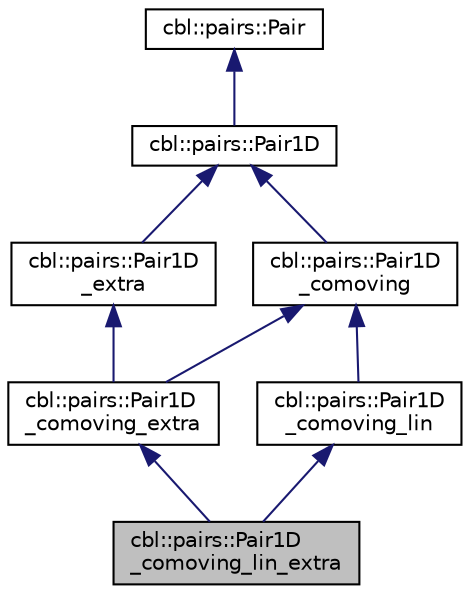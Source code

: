 digraph "cbl::pairs::Pair1D_comoving_lin_extra"
{
  edge [fontname="Helvetica",fontsize="10",labelfontname="Helvetica",labelfontsize="10"];
  node [fontname="Helvetica",fontsize="10",shape=record];
  Node0 [label="cbl::pairs::Pair1D\l_comoving_lin_extra",height=0.2,width=0.4,color="black", fillcolor="grey75", style="filled", fontcolor="black"];
  Node1 -> Node0 [dir="back",color="midnightblue",fontsize="10",style="solid",fontname="Helvetica"];
  Node1 [label="cbl::pairs::Pair1D\l_comoving_extra",height=0.2,width=0.4,color="black", fillcolor="white", style="filled",URL="$da/d12/classcbl_1_1pairs_1_1Pair1D__comoving__extra.html",tooltip="The class Pair1D_comoving_extra. "];
  Node2 -> Node1 [dir="back",color="midnightblue",fontsize="10",style="solid",fontname="Helvetica"];
  Node2 [label="cbl::pairs::Pair1D\l_extra",height=0.2,width=0.4,color="black", fillcolor="white", style="filled",URL="$dc/d0b/classcbl_1_1pairs_1_1Pair1D__extra.html",tooltip="The class Pair1D_extra. "];
  Node3 -> Node2 [dir="back",color="midnightblue",fontsize="10",style="solid",fontname="Helvetica"];
  Node3 [label="cbl::pairs::Pair1D",height=0.2,width=0.4,color="black", fillcolor="white", style="filled",URL="$d0/d47/classcbl_1_1pairs_1_1Pair1D.html",tooltip="The class Pair1D. "];
  Node4 -> Node3 [dir="back",color="midnightblue",fontsize="10",style="solid",fontname="Helvetica"];
  Node4 [label="cbl::pairs::Pair",height=0.2,width=0.4,color="black", fillcolor="white", style="filled",URL="$d2/db5/classcbl_1_1pairs_1_1Pair.html",tooltip="The class Pair. "];
  Node5 -> Node1 [dir="back",color="midnightblue",fontsize="10",style="solid",fontname="Helvetica"];
  Node5 [label="cbl::pairs::Pair1D\l_comoving",height=0.2,width=0.4,color="black", fillcolor="white", style="filled",URL="$d1/d7c/classcbl_1_1pairs_1_1Pair1D__comoving.html",tooltip="The class Pair1D_comoving. "];
  Node3 -> Node5 [dir="back",color="midnightblue",fontsize="10",style="solid",fontname="Helvetica"];
  Node6 -> Node0 [dir="back",color="midnightblue",fontsize="10",style="solid",fontname="Helvetica"];
  Node6 [label="cbl::pairs::Pair1D\l_comoving_lin",height=0.2,width=0.4,color="black", fillcolor="white", style="filled",URL="$dd/df6/classcbl_1_1pairs_1_1Pair1D__comoving__lin.html",tooltip="The class Pair1D_comoving_lin. "];
  Node5 -> Node6 [dir="back",color="midnightblue",fontsize="10",style="solid",fontname="Helvetica"];
}
